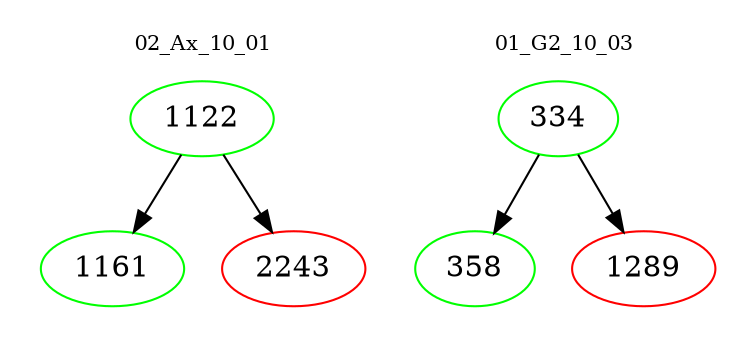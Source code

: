 digraph{
subgraph cluster_0 {
color = white
label = "02_Ax_10_01";
fontsize=10;
T0_1122 [label="1122", color="green"]
T0_1122 -> T0_1161 [color="black"]
T0_1161 [label="1161", color="green"]
T0_1122 -> T0_2243 [color="black"]
T0_2243 [label="2243", color="red"]
}
subgraph cluster_1 {
color = white
label = "01_G2_10_03";
fontsize=10;
T1_334 [label="334", color="green"]
T1_334 -> T1_358 [color="black"]
T1_358 [label="358", color="green"]
T1_334 -> T1_1289 [color="black"]
T1_1289 [label="1289", color="red"]
}
}
